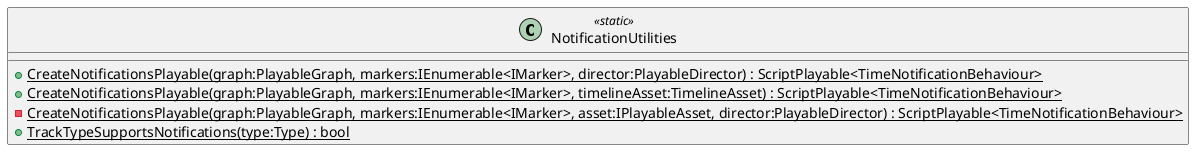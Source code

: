 @startuml
class NotificationUtilities <<static>> {
    + {static} CreateNotificationsPlayable(graph:PlayableGraph, markers:IEnumerable<IMarker>, director:PlayableDirector) : ScriptPlayable<TimeNotificationBehaviour>
    + {static} CreateNotificationsPlayable(graph:PlayableGraph, markers:IEnumerable<IMarker>, timelineAsset:TimelineAsset) : ScriptPlayable<TimeNotificationBehaviour>
    {static} - CreateNotificationsPlayable(graph:PlayableGraph, markers:IEnumerable<IMarker>, asset:IPlayableAsset, director:PlayableDirector) : ScriptPlayable<TimeNotificationBehaviour>
    + {static} TrackTypeSupportsNotifications(type:Type) : bool
}
@enduml
